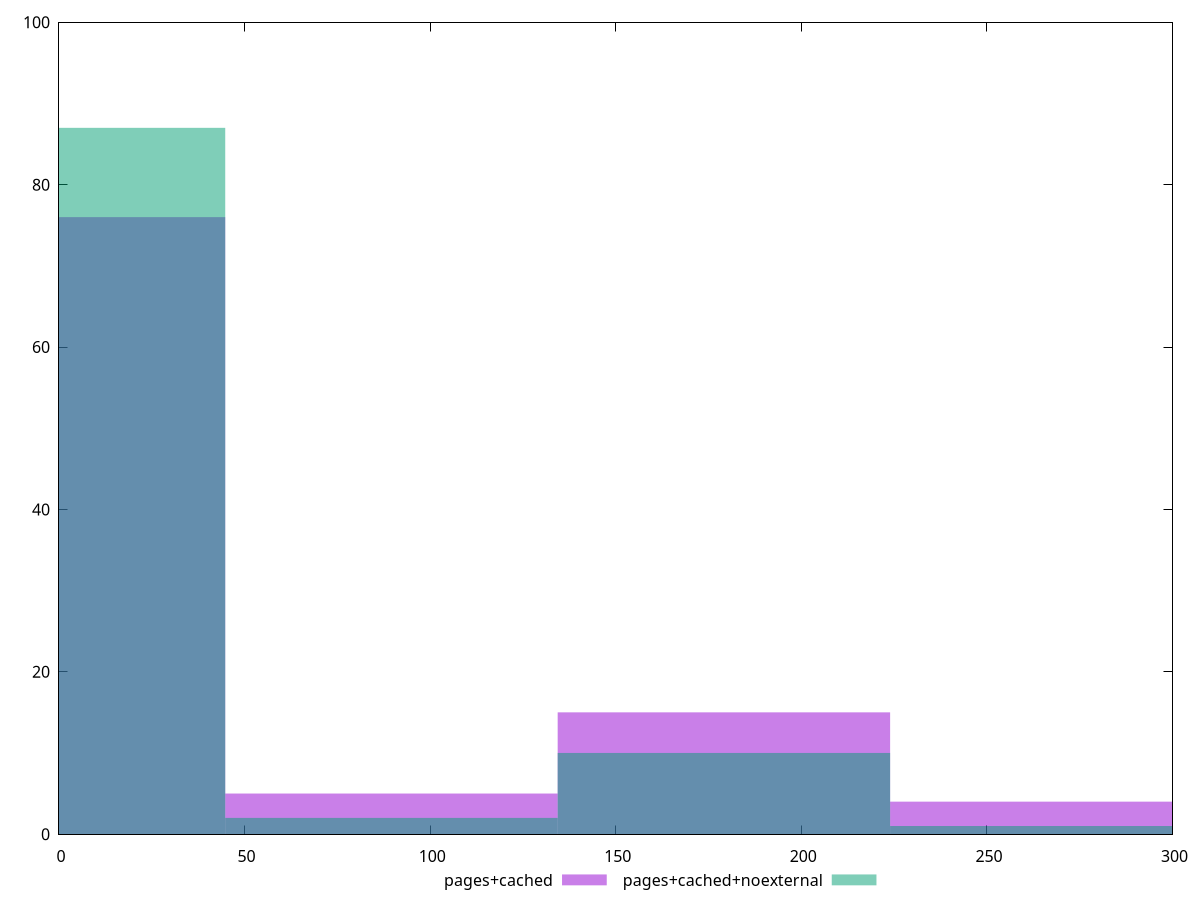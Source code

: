 reset

$pagesCached <<EOF
0 76
179.13653264533377 15
89.56826632266689 5
268.70479896800066 4
EOF

$pagesCachedNoexternal <<EOF
0 87
179.13653264533377 10
268.70479896800066 1
89.56826632266689 2
EOF

set key outside below
set boxwidth 89.56826632266689
set xrange [0:300]
set yrange [0:100]
set trange [0:100]
set style fill transparent solid 0.5 noborder
set terminal svg size 640, 500 enhanced background rgb 'white'
set output "reprap/unminified-javascript/comparison/histogram/1_vs_2.svg"

plot $pagesCached title "pages+cached" with boxes, \
     $pagesCachedNoexternal title "pages+cached+noexternal" with boxes

reset
